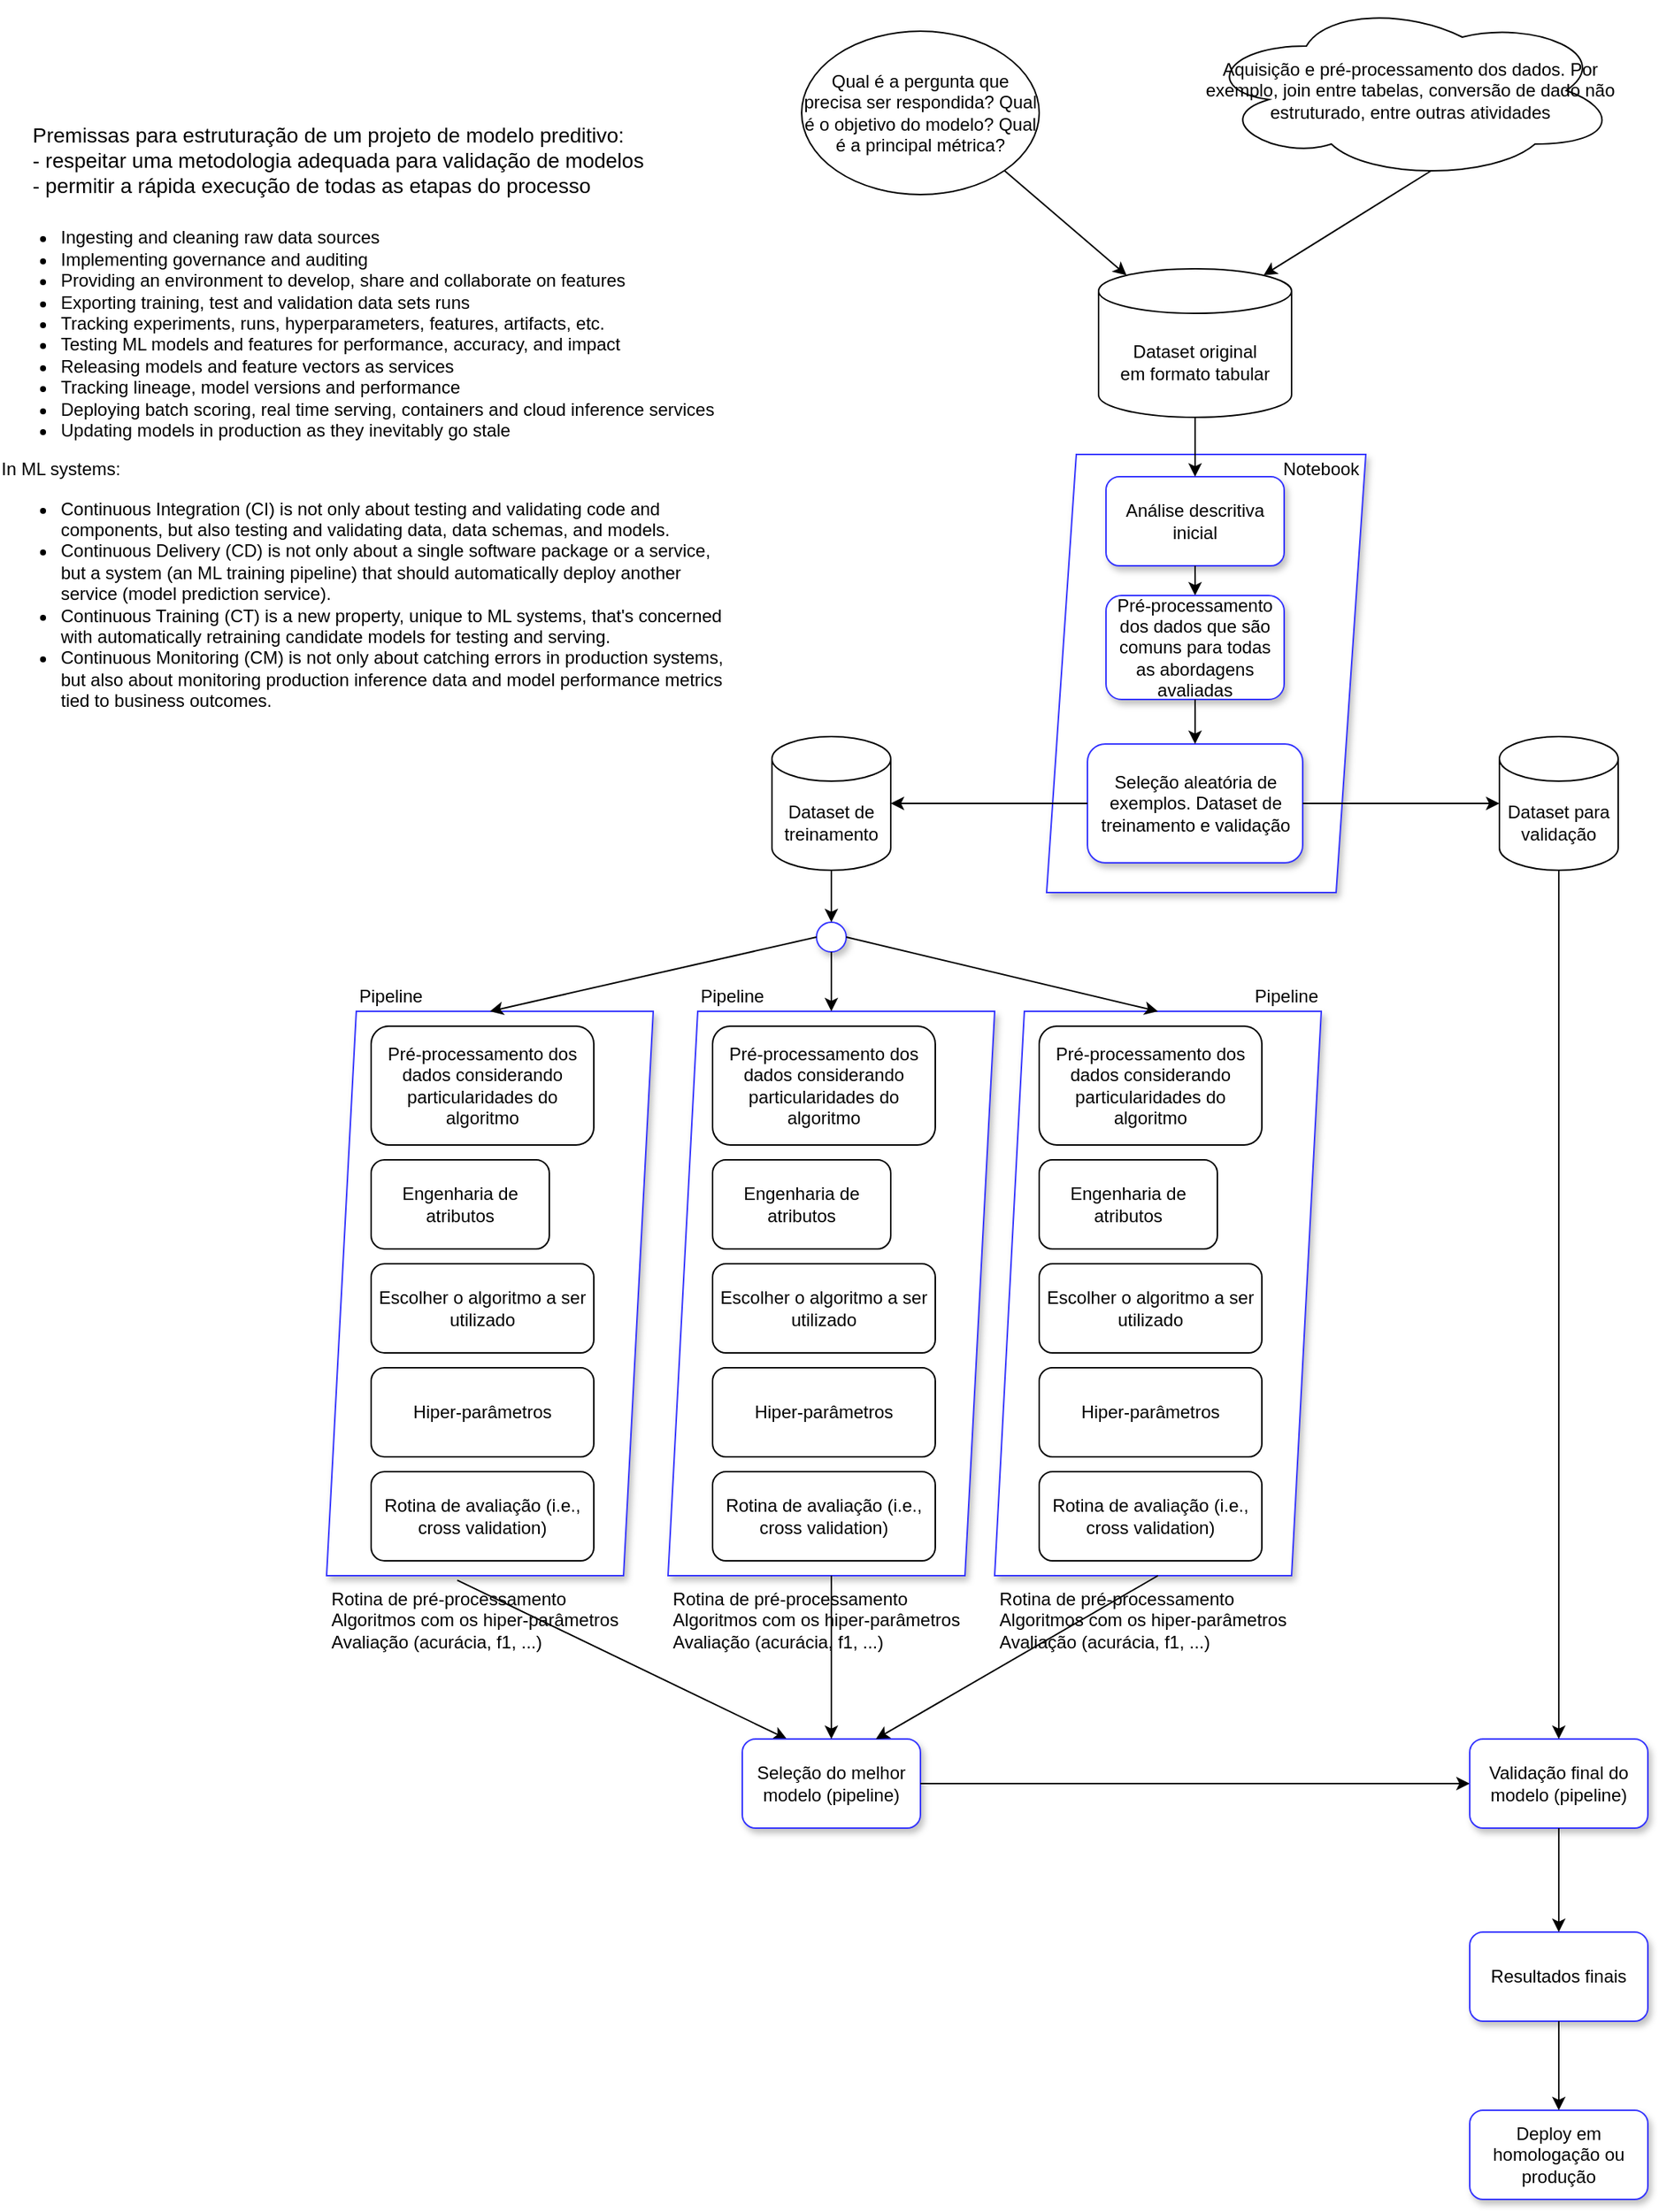 <mxfile version="13.7.9" type="device"><diagram id="9Kqg0pXYINg73vEchwC0" name="Page-1"><mxGraphModel dx="2132" dy="1840" grid="1" gridSize="10" guides="1" tooltips="1" connect="1" arrows="1" fold="1" page="1" pageScale="1" pageWidth="850" pageHeight="1100" math="0" shadow="0"><root><mxCell id="0"/><mxCell id="1" parent="0"/><mxCell id="QLkUdhrkWzml4SBCKywY-24" value="" style="shape=parallelogram;perimeter=parallelogramPerimeter;whiteSpace=wrap;html=1;fixedSize=1;shadow=1;strokeColor=#3333FF;" parent="1" vertex="1"><mxGeometry x="305" y="275" width="215" height="295" as="geometry"/></mxCell><mxCell id="QLkUdhrkWzml4SBCKywY-2" value="Dataset original&lt;br&gt;em formato tabular" style="shape=cylinder3;whiteSpace=wrap;html=1;boundedLbl=1;backgroundOutline=1;size=15;" parent="1" vertex="1"><mxGeometry x="340" y="150" width="130" height="100" as="geometry"/></mxCell><mxCell id="QLkUdhrkWzml4SBCKywY-3" value="Seleção aleatória de exemplos. Dataset de treinamento e validação" style="rounded=1;whiteSpace=wrap;html=1;shadow=1;strokeColor=#3333FF;" parent="1" vertex="1"><mxGeometry x="332.5" y="470" width="145" height="80" as="geometry"/></mxCell><mxCell id="QLkUdhrkWzml4SBCKywY-5" value="Dataset para validação" style="shape=cylinder3;whiteSpace=wrap;html=1;boundedLbl=1;backgroundOutline=1;size=15;" parent="1" vertex="1"><mxGeometry x="610" y="465" width="80" height="90" as="geometry"/></mxCell><mxCell id="QLkUdhrkWzml4SBCKywY-6" value="" style="endArrow=classic;html=1;entryX=0;entryY=0.5;entryDx=0;entryDy=0;entryPerimeter=0;" parent="1" source="QLkUdhrkWzml4SBCKywY-3" target="QLkUdhrkWzml4SBCKywY-5" edge="1"><mxGeometry width="50" height="50" relative="1" as="geometry"><mxPoint x="415" y="225" as="sourcePoint"/><mxPoint x="415" y="265" as="targetPoint"/></mxGeometry></mxCell><mxCell id="QLkUdhrkWzml4SBCKywY-7" value="Análise descritiva inicial" style="rounded=1;whiteSpace=wrap;html=1;shadow=1;strokeColor=#3333FF;" parent="1" vertex="1"><mxGeometry x="345" y="290" width="120" height="60" as="geometry"/></mxCell><mxCell id="QLkUdhrkWzml4SBCKywY-8" value="" style="endArrow=classic;html=1;exitX=0.5;exitY=1;exitDx=0;exitDy=0;exitPerimeter=0;" parent="1" source="QLkUdhrkWzml4SBCKywY-2" target="QLkUdhrkWzml4SBCKywY-7" edge="1"><mxGeometry width="50" height="50" relative="1" as="geometry"><mxPoint x="150" y="390" as="sourcePoint"/><mxPoint x="200" y="340" as="targetPoint"/></mxGeometry></mxCell><mxCell id="QLkUdhrkWzml4SBCKywY-9" value="Aquisição e pré-processamento dos dados. Por exemplo, join entre tabelas, conversão de dado não estruturado, entre outras atividades" style="ellipse;shape=cloud;whiteSpace=wrap;html=1;" parent="1" vertex="1"><mxGeometry x="410" y="-30" width="280" height="120" as="geometry"/></mxCell><mxCell id="QLkUdhrkWzml4SBCKywY-10" value="" style="endArrow=classic;html=1;exitX=0.55;exitY=0.95;exitDx=0;exitDy=0;exitPerimeter=0;entryX=0.855;entryY=0;entryDx=0;entryDy=4.35;entryPerimeter=0;" parent="1" source="QLkUdhrkWzml4SBCKywY-9" target="QLkUdhrkWzml4SBCKywY-2" edge="1"><mxGeometry width="50" height="50" relative="1" as="geometry"><mxPoint x="80" y="300" as="sourcePoint"/><mxPoint x="130" y="250" as="targetPoint"/></mxGeometry></mxCell><mxCell id="QLkUdhrkWzml4SBCKywY-11" value="" style="endArrow=classic;html=1;exitX=0.5;exitY=1;exitDx=0;exitDy=0;" parent="1" source="QLkUdhrkWzml4SBCKywY-7" target="QLkUdhrkWzml4SBCKywY-25" edge="1"><mxGeometry width="50" height="50" relative="1" as="geometry"><mxPoint x="200" y="510" as="sourcePoint"/><mxPoint x="250" y="460" as="targetPoint"/></mxGeometry></mxCell><mxCell id="QLkUdhrkWzml4SBCKywY-12" value="Dataset de treinamento" style="shape=cylinder3;whiteSpace=wrap;html=1;boundedLbl=1;backgroundOutline=1;size=15;" parent="1" vertex="1"><mxGeometry x="120" y="465" width="80" height="90" as="geometry"/></mxCell><mxCell id="QLkUdhrkWzml4SBCKywY-13" value="" style="endArrow=classic;html=1;exitX=0;exitY=0.5;exitDx=0;exitDy=0;" parent="1" source="QLkUdhrkWzml4SBCKywY-3" target="QLkUdhrkWzml4SBCKywY-12" edge="1"><mxGeometry width="50" height="50" relative="1" as="geometry"><mxPoint x="230" y="335" as="sourcePoint"/><mxPoint x="280" y="285" as="targetPoint"/></mxGeometry></mxCell><mxCell id="QLkUdhrkWzml4SBCKywY-14" value="Qual é a pergunta que precisa ser respondida? Qual é o objetivo do modelo? Qual é a principal métrica?" style="ellipse;whiteSpace=wrap;html=1;" parent="1" vertex="1"><mxGeometry x="140" y="-10" width="160" height="110" as="geometry"/></mxCell><mxCell id="QLkUdhrkWzml4SBCKywY-15" value="" style="endArrow=classic;html=1;exitX=1;exitY=1;exitDx=0;exitDy=0;entryX=0.145;entryY=0;entryDx=0;entryDy=4.35;entryPerimeter=0;" parent="1" source="QLkUdhrkWzml4SBCKywY-14" target="QLkUdhrkWzml4SBCKywY-2" edge="1"><mxGeometry width="50" height="50" relative="1" as="geometry"><mxPoint x="170" y="260" as="sourcePoint"/><mxPoint x="220" y="210" as="targetPoint"/></mxGeometry></mxCell><mxCell id="QLkUdhrkWzml4SBCKywY-18" value="&lt;font style=&quot;font-size: 14px&quot;&gt;&lt;br&gt;&lt;br&gt;&lt;br&gt;Premissas para estruturação de um projeto de modelo preditivo:&amp;nbsp;&lt;br&gt;- respeitar uma metodologia adequada para validação de modelos&lt;br&gt;- permitir a rápida execução de todas as etapas do processo&lt;br&gt;&lt;br&gt;&lt;/font&gt;" style="text;html=1;strokeColor=none;fillColor=none;align=left;verticalAlign=middle;whiteSpace=wrap;rounded=0;" parent="1" vertex="1"><mxGeometry x="-380" y="50" width="585" height="20" as="geometry"/></mxCell><mxCell id="QLkUdhrkWzml4SBCKywY-21" value="Notebook" style="text;html=1;strokeColor=none;fillColor=none;align=center;verticalAlign=middle;whiteSpace=wrap;rounded=0;shadow=1;" parent="1" vertex="1"><mxGeometry x="440" y="275" width="100" height="20" as="geometry"/></mxCell><mxCell id="QLkUdhrkWzml4SBCKywY-25" value="Pré-processamento dos dados que são comuns para todas as abordagens avaliadas" style="rounded=1;whiteSpace=wrap;html=1;shadow=1;strokeColor=#3333FF;" parent="1" vertex="1"><mxGeometry x="345" y="370" width="120" height="70" as="geometry"/></mxCell><mxCell id="QLkUdhrkWzml4SBCKywY-26" value="" style="endArrow=classic;html=1;exitX=0.5;exitY=1;exitDx=0;exitDy=0;" parent="1" source="QLkUdhrkWzml4SBCKywY-25" target="QLkUdhrkWzml4SBCKywY-3" edge="1"><mxGeometry width="50" height="50" relative="1" as="geometry"><mxPoint x="130" y="360" as="sourcePoint"/><mxPoint x="180" y="310" as="targetPoint"/></mxGeometry></mxCell><mxCell id="QLkUdhrkWzml4SBCKywY-36" value="" style="group" parent="1" vertex="1" connectable="0"><mxGeometry x="-180" y="650" width="220" height="380" as="geometry"/></mxCell><mxCell id="QLkUdhrkWzml4SBCKywY-34" value="" style="shape=parallelogram;perimeter=parallelogramPerimeter;whiteSpace=wrap;html=1;fixedSize=1;shadow=1;strokeColor=#3333FF;" parent="QLkUdhrkWzml4SBCKywY-36" vertex="1"><mxGeometry width="220" height="380" as="geometry"/></mxCell><mxCell id="QLkUdhrkWzml4SBCKywY-17" value="Engenharia de atributos" style="rounded=1;whiteSpace=wrap;html=1;" parent="QLkUdhrkWzml4SBCKywY-36" vertex="1"><mxGeometry x="30" y="100" width="120" height="60" as="geometry"/></mxCell><mxCell id="QLkUdhrkWzml4SBCKywY-27" value="Pré-processamento dos dados considerando particularidades do algoritmo" style="rounded=1;whiteSpace=wrap;html=1;" parent="QLkUdhrkWzml4SBCKywY-36" vertex="1"><mxGeometry x="30" y="10" width="150" height="80" as="geometry"/></mxCell><mxCell id="QLkUdhrkWzml4SBCKywY-28" value="Escolher o algoritmo a ser utilizado" style="rounded=1;whiteSpace=wrap;html=1;" parent="QLkUdhrkWzml4SBCKywY-36" vertex="1"><mxGeometry x="30" y="170" width="150" height="60" as="geometry"/></mxCell><mxCell id="QLkUdhrkWzml4SBCKywY-29" value="Hiper-parâmetros" style="rounded=1;whiteSpace=wrap;html=1;" parent="QLkUdhrkWzml4SBCKywY-36" vertex="1"><mxGeometry x="30" y="240" width="150" height="60" as="geometry"/></mxCell><mxCell id="QLkUdhrkWzml4SBCKywY-30" value="Rotina de avaliação (i.e., cross validation)" style="rounded=1;whiteSpace=wrap;html=1;" parent="QLkUdhrkWzml4SBCKywY-36" vertex="1"><mxGeometry x="30" y="310" width="150" height="60" as="geometry"/></mxCell><mxCell id="QLkUdhrkWzml4SBCKywY-37" value="&lt;div style=&quot;text-align: left&quot;&gt;Rotina de pré-processamento&lt;/div&gt;&lt;div style=&quot;text-align: left&quot;&gt;&lt;span&gt;Algoritmos com os hiper-parâmetros&lt;/span&gt;&lt;/div&gt;&lt;div style=&quot;text-align: left&quot;&gt;Avaliação (acurácia, f1, ...)&lt;br&gt;&lt;/div&gt;" style="text;html=1;strokeColor=none;fillColor=none;align=center;verticalAlign=middle;whiteSpace=wrap;rounded=0;shadow=1;" parent="1" vertex="1"><mxGeometry x="-180" y="1050" width="200" height="20" as="geometry"/></mxCell><mxCell id="QLkUdhrkWzml4SBCKywY-38" value="" style="group" parent="1" vertex="1" connectable="0"><mxGeometry x="50" y="650" width="220" height="380" as="geometry"/></mxCell><mxCell id="QLkUdhrkWzml4SBCKywY-39" value="" style="shape=parallelogram;perimeter=parallelogramPerimeter;whiteSpace=wrap;html=1;fixedSize=1;shadow=1;strokeColor=#3333FF;" parent="QLkUdhrkWzml4SBCKywY-38" vertex="1"><mxGeometry width="220" height="380" as="geometry"/></mxCell><mxCell id="QLkUdhrkWzml4SBCKywY-40" value="Engenharia de atributos" style="rounded=1;whiteSpace=wrap;html=1;" parent="QLkUdhrkWzml4SBCKywY-38" vertex="1"><mxGeometry x="30" y="100" width="120" height="60" as="geometry"/></mxCell><mxCell id="QLkUdhrkWzml4SBCKywY-41" value="Pré-processamento dos dados considerando particularidades do algoritmo" style="rounded=1;whiteSpace=wrap;html=1;" parent="QLkUdhrkWzml4SBCKywY-38" vertex="1"><mxGeometry x="30" y="10" width="150" height="80" as="geometry"/></mxCell><mxCell id="QLkUdhrkWzml4SBCKywY-42" value="Escolher o algoritmo a ser utilizado" style="rounded=1;whiteSpace=wrap;html=1;" parent="QLkUdhrkWzml4SBCKywY-38" vertex="1"><mxGeometry x="30" y="170" width="150" height="60" as="geometry"/></mxCell><mxCell id="QLkUdhrkWzml4SBCKywY-43" value="Hiper-parâmetros" style="rounded=1;whiteSpace=wrap;html=1;" parent="QLkUdhrkWzml4SBCKywY-38" vertex="1"><mxGeometry x="30" y="240" width="150" height="60" as="geometry"/></mxCell><mxCell id="QLkUdhrkWzml4SBCKywY-44" value="Rotina de avaliação (i.e., cross validation)" style="rounded=1;whiteSpace=wrap;html=1;" parent="QLkUdhrkWzml4SBCKywY-38" vertex="1"><mxGeometry x="30" y="310" width="150" height="60" as="geometry"/></mxCell><mxCell id="QLkUdhrkWzml4SBCKywY-45" value="&lt;div style=&quot;text-align: left&quot;&gt;Rotina de pré-processamento&lt;/div&gt;&lt;div style=&quot;text-align: left&quot;&gt;&lt;span&gt;Algoritmos com os hiper-parâmetros&lt;/span&gt;&lt;/div&gt;&lt;div style=&quot;text-align: left&quot;&gt;Avaliação (acurácia, f1, ...)&lt;br&gt;&lt;/div&gt;" style="text;html=1;strokeColor=none;fillColor=none;align=center;verticalAlign=middle;whiteSpace=wrap;rounded=0;shadow=1;" parent="1" vertex="1"><mxGeometry x="50" y="1050" width="200" height="20" as="geometry"/></mxCell><mxCell id="QLkUdhrkWzml4SBCKywY-46" value="" style="group" parent="1" vertex="1" connectable="0"><mxGeometry x="270" y="650" width="220" height="380" as="geometry"/></mxCell><mxCell id="QLkUdhrkWzml4SBCKywY-47" value="" style="shape=parallelogram;perimeter=parallelogramPerimeter;whiteSpace=wrap;html=1;fixedSize=1;shadow=1;strokeColor=#3333FF;" parent="QLkUdhrkWzml4SBCKywY-46" vertex="1"><mxGeometry width="220" height="380" as="geometry"/></mxCell><mxCell id="QLkUdhrkWzml4SBCKywY-48" value="Engenharia de atributos" style="rounded=1;whiteSpace=wrap;html=1;" parent="QLkUdhrkWzml4SBCKywY-46" vertex="1"><mxGeometry x="30" y="100" width="120" height="60" as="geometry"/></mxCell><mxCell id="QLkUdhrkWzml4SBCKywY-49" value="Pré-processamento dos dados considerando particularidades do algoritmo" style="rounded=1;whiteSpace=wrap;html=1;" parent="QLkUdhrkWzml4SBCKywY-46" vertex="1"><mxGeometry x="30" y="10" width="150" height="80" as="geometry"/></mxCell><mxCell id="QLkUdhrkWzml4SBCKywY-50" value="Escolher o algoritmo a ser utilizado" style="rounded=1;whiteSpace=wrap;html=1;" parent="QLkUdhrkWzml4SBCKywY-46" vertex="1"><mxGeometry x="30" y="170" width="150" height="60" as="geometry"/></mxCell><mxCell id="QLkUdhrkWzml4SBCKywY-51" value="Hiper-parâmetros" style="rounded=1;whiteSpace=wrap;html=1;" parent="QLkUdhrkWzml4SBCKywY-46" vertex="1"><mxGeometry x="30" y="240" width="150" height="60" as="geometry"/></mxCell><mxCell id="QLkUdhrkWzml4SBCKywY-52" value="Rotina de avaliação (i.e., cross validation)" style="rounded=1;whiteSpace=wrap;html=1;" parent="QLkUdhrkWzml4SBCKywY-46" vertex="1"><mxGeometry x="30" y="310" width="150" height="60" as="geometry"/></mxCell><mxCell id="QLkUdhrkWzml4SBCKywY-53" value="&lt;div style=&quot;text-align: left&quot;&gt;Rotina de pré-processamento&lt;/div&gt;&lt;div style=&quot;text-align: left&quot;&gt;&lt;span&gt;Algoritmos com os hiper-parâmetros&lt;/span&gt;&lt;/div&gt;&lt;div style=&quot;text-align: left&quot;&gt;Avaliação (acurácia, f1, ...)&lt;br&gt;&lt;/div&gt;" style="text;html=1;strokeColor=none;fillColor=none;align=center;verticalAlign=middle;whiteSpace=wrap;rounded=0;shadow=1;" parent="1" vertex="1"><mxGeometry x="270" y="1050" width="200" height="20" as="geometry"/></mxCell><mxCell id="QLkUdhrkWzml4SBCKywY-54" value="" style="ellipse;whiteSpace=wrap;html=1;aspect=fixed;shadow=1;strokeColor=#3333FF;" parent="1" vertex="1"><mxGeometry x="150" y="590" width="20" height="20" as="geometry"/></mxCell><mxCell id="QLkUdhrkWzml4SBCKywY-55" value="" style="endArrow=classic;html=1;exitX=0.5;exitY=1;exitDx=0;exitDy=0;exitPerimeter=0;entryX=0.5;entryY=0;entryDx=0;entryDy=0;" parent="1" source="QLkUdhrkWzml4SBCKywY-12" target="QLkUdhrkWzml4SBCKywY-54" edge="1"><mxGeometry width="50" height="50" relative="1" as="geometry"><mxPoint x="-100" y="630" as="sourcePoint"/><mxPoint x="-50" y="580" as="targetPoint"/></mxGeometry></mxCell><mxCell id="QLkUdhrkWzml4SBCKywY-56" value="" style="endArrow=classic;html=1;exitX=0;exitY=0.5;exitDx=0;exitDy=0;entryX=0.5;entryY=0;entryDx=0;entryDy=0;" parent="1" source="QLkUdhrkWzml4SBCKywY-54" target="QLkUdhrkWzml4SBCKywY-34" edge="1"><mxGeometry width="50" height="50" relative="1" as="geometry"><mxPoint x="170" y="565" as="sourcePoint"/><mxPoint x="170" y="600" as="targetPoint"/></mxGeometry></mxCell><mxCell id="QLkUdhrkWzml4SBCKywY-57" value="" style="endArrow=classic;html=1;exitX=0;exitY=0.5;exitDx=0;exitDy=0;entryX=0.5;entryY=0;entryDx=0;entryDy=0;" parent="1" target="QLkUdhrkWzml4SBCKywY-39" edge="1"><mxGeometry width="50" height="50" relative="1" as="geometry"><mxPoint x="160" y="610" as="sourcePoint"/><mxPoint x="-60" y="660" as="targetPoint"/></mxGeometry></mxCell><mxCell id="QLkUdhrkWzml4SBCKywY-58" value="" style="endArrow=classic;html=1;exitX=1;exitY=0.5;exitDx=0;exitDy=0;entryX=0.5;entryY=0;entryDx=0;entryDy=0;" parent="1" source="QLkUdhrkWzml4SBCKywY-54" target="QLkUdhrkWzml4SBCKywY-47" edge="1"><mxGeometry width="50" height="50" relative="1" as="geometry"><mxPoint x="170" y="620" as="sourcePoint"/><mxPoint x="170" y="660" as="targetPoint"/></mxGeometry></mxCell><mxCell id="QLkUdhrkWzml4SBCKywY-59" value="Pipeline" style="text;html=1;strokeColor=none;fillColor=none;align=left;verticalAlign=middle;whiteSpace=wrap;rounded=0;shadow=1;" parent="1" vertex="1"><mxGeometry x="-160" y="630" width="100" height="20" as="geometry"/></mxCell><mxCell id="QLkUdhrkWzml4SBCKywY-60" value="Pipeline" style="text;html=1;strokeColor=none;fillColor=none;align=left;verticalAlign=middle;whiteSpace=wrap;rounded=0;shadow=1;" parent="1" vertex="1"><mxGeometry x="70" y="630" width="100" height="20" as="geometry"/></mxCell><mxCell id="QLkUdhrkWzml4SBCKywY-61" value="Pipeline" style="text;html=1;strokeColor=none;fillColor=none;align=right;verticalAlign=middle;whiteSpace=wrap;rounded=0;shadow=1;" parent="1" vertex="1"><mxGeometry x="390" y="630" width="100" height="20" as="geometry"/></mxCell><mxCell id="QLkUdhrkWzml4SBCKywY-63" value="" style="endArrow=classic;html=1;exitX=0.4;exitY=1.008;exitDx=0;exitDy=0;exitPerimeter=0;entryX=0.25;entryY=0;entryDx=0;entryDy=0;" parent="1" source="QLkUdhrkWzml4SBCKywY-34" target="QLkUdhrkWzml4SBCKywY-64" edge="1"><mxGeometry width="50" height="50" relative="1" as="geometry"><mxPoint x="-30" y="1180" as="sourcePoint"/><mxPoint x="150" y="1160" as="targetPoint"/></mxGeometry></mxCell><mxCell id="QLkUdhrkWzml4SBCKywY-64" value="Seleção do melhor modelo (pipeline)" style="rounded=1;whiteSpace=wrap;html=1;shadow=1;strokeColor=#3333FF;" parent="1" vertex="1"><mxGeometry x="100" y="1140" width="120" height="60" as="geometry"/></mxCell><mxCell id="QLkUdhrkWzml4SBCKywY-65" value="" style="endArrow=classic;html=1;exitX=0.5;exitY=1;exitDx=0;exitDy=0;entryX=0.5;entryY=0;entryDx=0;entryDy=0;" parent="1" source="QLkUdhrkWzml4SBCKywY-39" target="QLkUdhrkWzml4SBCKywY-64" edge="1"><mxGeometry width="50" height="50" relative="1" as="geometry"><mxPoint x="-82" y="1043.04" as="sourcePoint"/><mxPoint x="130" y="1150" as="targetPoint"/></mxGeometry></mxCell><mxCell id="QLkUdhrkWzml4SBCKywY-66" value="" style="endArrow=classic;html=1;exitX=0.5;exitY=1;exitDx=0;exitDy=0;entryX=0.75;entryY=0;entryDx=0;entryDy=0;" parent="1" source="QLkUdhrkWzml4SBCKywY-47" target="QLkUdhrkWzml4SBCKywY-64" edge="1"><mxGeometry width="50" height="50" relative="1" as="geometry"><mxPoint x="170" y="1040" as="sourcePoint"/><mxPoint x="170" y="1150" as="targetPoint"/></mxGeometry></mxCell><mxCell id="QLkUdhrkWzml4SBCKywY-67" value="" style="endArrow=classic;html=1;exitX=1;exitY=0.5;exitDx=0;exitDy=0;entryX=0;entryY=0.5;entryDx=0;entryDy=0;" parent="1" source="QLkUdhrkWzml4SBCKywY-64" target="QLkUdhrkWzml4SBCKywY-69" edge="1"><mxGeometry width="50" height="50" relative="1" as="geometry"><mxPoint x="340" y="1200" as="sourcePoint"/><mxPoint x="550" y="1170" as="targetPoint"/></mxGeometry></mxCell><mxCell id="QLkUdhrkWzml4SBCKywY-69" value="Validação final do modelo (pipeline)" style="rounded=1;whiteSpace=wrap;html=1;shadow=1;strokeColor=#3333FF;" parent="1" vertex="1"><mxGeometry x="590" y="1140" width="120" height="60" as="geometry"/></mxCell><mxCell id="QLkUdhrkWzml4SBCKywY-70" value="" style="endArrow=classic;html=1;exitX=0.5;exitY=1;exitDx=0;exitDy=0;exitPerimeter=0;" parent="1" source="QLkUdhrkWzml4SBCKywY-5" target="QLkUdhrkWzml4SBCKywY-69" edge="1"><mxGeometry width="50" height="50" relative="1" as="geometry"><mxPoint x="640" y="1030" as="sourcePoint"/><mxPoint x="690" y="980" as="targetPoint"/></mxGeometry></mxCell><mxCell id="QLkUdhrkWzml4SBCKywY-71" value="Resultados finais" style="rounded=1;whiteSpace=wrap;html=1;shadow=1;strokeColor=#3333FF;" parent="1" vertex="1"><mxGeometry x="590" y="1270" width="120" height="60" as="geometry"/></mxCell><mxCell id="QLkUdhrkWzml4SBCKywY-72" value="Deploy em homologação ou produção" style="rounded=1;whiteSpace=wrap;html=1;shadow=1;strokeColor=#3333FF;" parent="1" vertex="1"><mxGeometry x="590" y="1390" width="120" height="60" as="geometry"/></mxCell><mxCell id="QLkUdhrkWzml4SBCKywY-73" value="" style="endArrow=classic;html=1;exitX=0.5;exitY=1;exitDx=0;exitDy=0;entryX=0.5;entryY=0;entryDx=0;entryDy=0;" parent="1" source="QLkUdhrkWzml4SBCKywY-69" target="QLkUdhrkWzml4SBCKywY-71" edge="1"><mxGeometry width="50" height="50" relative="1" as="geometry"><mxPoint x="580" y="1460" as="sourcePoint"/><mxPoint x="630" y="1410" as="targetPoint"/></mxGeometry></mxCell><mxCell id="QLkUdhrkWzml4SBCKywY-74" value="" style="endArrow=classic;html=1;exitX=0.5;exitY=1;exitDx=0;exitDy=0;entryX=0.5;entryY=0;entryDx=0;entryDy=0;" parent="1" source="QLkUdhrkWzml4SBCKywY-71" target="QLkUdhrkWzml4SBCKywY-72" edge="1"><mxGeometry width="50" height="50" relative="1" as="geometry"><mxPoint x="660" y="1210" as="sourcePoint"/><mxPoint x="660" y="1280" as="targetPoint"/></mxGeometry></mxCell><mxCell id="OPGkJTD2kbvHsfE-v8xg-1" value="&lt;br&gt;&lt;ul class=&quot;ul1&quot;&gt;&lt;li class=&quot;li1&quot; style=&quot;text-align: left&quot;&gt;&lt;span class=&quot;s1&quot;&gt;&lt;/span&gt;Ingesting and cleaning raw data sources&lt;br&gt;&lt;/li&gt;&lt;li class=&quot;li1&quot; style=&quot;text-align: left&quot;&gt;&lt;span class=&quot;s1&quot;&gt;&lt;/span&gt;Implementing governance and auditing&lt;br&gt;&lt;/li&gt;&lt;li class=&quot;li1&quot; style=&quot;text-align: left&quot;&gt;&lt;span class=&quot;s1&quot;&gt;&lt;/span&gt;Providing an environment to develop, share and collaborate on features&lt;br&gt;&lt;/li&gt;&lt;li class=&quot;li1&quot; style=&quot;text-align: left&quot;&gt;&lt;span class=&quot;s1&quot;&gt;&lt;/span&gt;Exporting training, test and validation data sets runs&lt;br&gt;&lt;/li&gt;&lt;li class=&quot;li1&quot; style=&quot;text-align: left&quot;&gt;&lt;span class=&quot;s1&quot;&gt;&lt;/span&gt;Tracking experiments, runs, hyperparameters, features, artifacts, etc.&lt;br&gt;&lt;/li&gt;&lt;li class=&quot;li1&quot; style=&quot;text-align: left&quot;&gt;&lt;span class=&quot;s1&quot;&gt;&lt;/span&gt;Testing ML models and features for performance, accuracy, and impact&lt;br&gt;&lt;/li&gt;&lt;li class=&quot;li1&quot; style=&quot;text-align: left&quot;&gt;&lt;span class=&quot;s1&quot;&gt;&lt;/span&gt;Releasing models and feature vectors as services&lt;br&gt;&lt;/li&gt;&lt;li class=&quot;li1&quot; style=&quot;text-align: left&quot;&gt;&lt;span class=&quot;s1&quot;&gt;&lt;/span&gt;Tracking lineage, model versions and performance&lt;br&gt;&lt;/li&gt;&lt;li class=&quot;li1&quot;&gt;&lt;div style=&quot;text-align: left&quot;&gt;&lt;span&gt;Deploying batch scoring, real time serving, containers and cloud inference services&lt;/span&gt;&lt;/div&gt;&lt;/li&gt;&lt;li class=&quot;li1&quot; style=&quot;text-align: left&quot;&gt;&lt;span class=&quot;s1&quot;&gt;&lt;/span&gt;Updating models in production as they inevitably go stale&lt;/li&gt;&lt;/ul&gt;&lt;p class=&quot;p1&quot; style=&quot;text-align: left&quot;&gt;In ML systems:&lt;/p&gt;&lt;ul class=&quot;ul1&quot;&gt;&lt;li class=&quot;li1&quot;&gt;&lt;div style=&quot;text-align: left&quot;&gt;&lt;span&gt;Continuous Integration (CI) is not only about testing and validating code and components, but also testing and validating data, data schemas, and models.&lt;/span&gt;&lt;/div&gt;&lt;span class=&quot;s1&quot;&gt;&lt;/span&gt;&lt;/li&gt;&lt;li class=&quot;li1&quot;&gt;&lt;div style=&quot;text-align: left&quot;&gt;&lt;span style=&quot;text-align: center&quot;&gt;Continuous Delivery (CD) is not only about a single software package or a service, but a system (an ML training pipeline) that should automatically deploy another service (model prediction service).&lt;/span&gt;&lt;/div&gt;&lt;/li&gt;&lt;li class=&quot;li1&quot;&gt;&lt;div style=&quot;text-align: left&quot;&gt;&lt;span style=&quot;text-align: center&quot;&gt;Continuous Training (CT) is a new property, unique to ML systems, that's concerned with automatically retraining candidate models for testing and serving.&lt;/span&gt;&lt;/div&gt;&lt;/li&gt;&lt;li class=&quot;li1&quot;&gt;&lt;div style=&quot;text-align: left&quot;&gt;&lt;span style=&quot;text-align: center&quot;&gt;Continuous Monitoring (CM) is not only about catching errors in production systems, but also about monitoring production inference data and model performance metrics tied to business outcomes.&lt;/span&gt;&lt;/div&gt;&lt;/li&gt;&lt;br&gt;&lt;/ul&gt;" style="text;html=1;strokeColor=none;fillColor=none;align=center;verticalAlign=middle;whiteSpace=wrap;rounded=0;" parent="1" vertex="1"><mxGeometry x="-400" y="115" width="490" height="340" as="geometry"/></mxCell></root></mxGraphModel></diagram></mxfile>